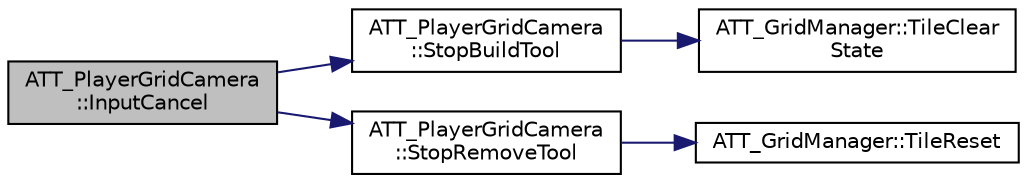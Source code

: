 digraph "ATT_PlayerGridCamera::InputCancel"
{
 // LATEX_PDF_SIZE
  edge [fontname="Helvetica",fontsize="10",labelfontname="Helvetica",labelfontsize="10"];
  node [fontname="Helvetica",fontsize="10",shape=record];
  rankdir="LR";
  Node81 [label="ATT_PlayerGridCamera\l::InputCancel",height=0.2,width=0.4,color="black", fillcolor="grey75", style="filled", fontcolor="black",tooltip=" "];
  Node81 -> Node82 [color="midnightblue",fontsize="10",style="solid",fontname="Helvetica"];
  Node82 [label="ATT_PlayerGridCamera\l::StopBuildTool",height=0.2,width=0.4,color="black", fillcolor="white", style="filled",URL="$class_a_t_t___player_grid_camera.html#aeab5a8ae1220466c3bd63d96cab019b4",tooltip=" "];
  Node82 -> Node83 [color="midnightblue",fontsize="10",style="solid",fontname="Helvetica"];
  Node83 [label="ATT_GridManager::TileClear\lState",height=0.2,width=0.4,color="black", fillcolor="white", style="filled",URL="$class_a_t_t___grid_manager.html#a5bcea6c5c60adcfb537a996c0eede4a5",tooltip=" "];
  Node81 -> Node84 [color="midnightblue",fontsize="10",style="solid",fontname="Helvetica"];
  Node84 [label="ATT_PlayerGridCamera\l::StopRemoveTool",height=0.2,width=0.4,color="black", fillcolor="white", style="filled",URL="$class_a_t_t___player_grid_camera.html#aa29ae802ebeb61c95d7bfdba3021eb62",tooltip=" "];
  Node84 -> Node85 [color="midnightblue",fontsize="10",style="solid",fontname="Helvetica"];
  Node85 [label="ATT_GridManager::TileReset",height=0.2,width=0.4,color="black", fillcolor="white", style="filled",URL="$class_a_t_t___grid_manager.html#a7ff2d0e2f13412c3d0aba2393f9f7e5f",tooltip=" "];
}
